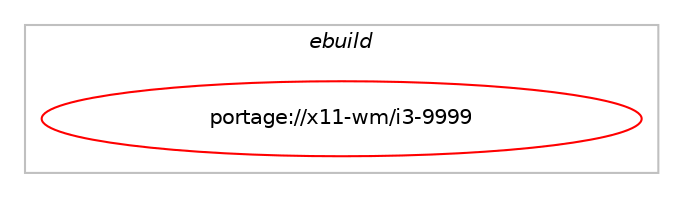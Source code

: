 digraph prolog {

# *************
# Graph options
# *************

newrank=true;
concentrate=true;
compound=true;
graph [rankdir=LR,fontname=Helvetica,fontsize=10,ranksep=1.5];#, ranksep=2.5, nodesep=0.2];
edge  [arrowhead=vee];
node  [fontname=Helvetica,fontsize=10];

# **********
# The ebuild
# **********

subgraph cluster_leftcol {
color=gray;
label=<<i>ebuild</i>>;
id [label="portage://x11-wm/i3-9999", color=red, width=4, href="../x11-wm/i3-9999.svg"];
}

# ****************
# The dependencies
# ****************

subgraph cluster_midcol {
color=gray;
label=<<i>dependencies</i>>;
subgraph cluster_compile {
fillcolor="#eeeeee";
style=filled;
label=<<i>compile</i>>;
# *** BEGIN UNKNOWN DEPENDENCY TYPE (TODO) ***
# id -> equal(use_conditional_group(positive,doc,portage://x11-wm/i3-9999,[package_dependency(portage://x11-wm/i3-9999,install,no,app-text,asciidoc,none,[,,],[],[]),package_dependency(portage://x11-wm/i3-9999,install,no,app-text,xmlto,none,[,,],[],[]),package_dependency(portage://x11-wm/i3-9999,install,no,dev-lang,perl,none,[,,],[],[])]))
# *** END UNKNOWN DEPENDENCY TYPE (TODO) ***

# *** BEGIN UNKNOWN DEPENDENCY TYPE (TODO) ***
# id -> equal(use_conditional_group(positive,test,portage://x11-wm/i3-9999,[package_dependency(portage://x11-wm/i3-9999,install,no,dev-perl,AnyEvent,none,[,,],[],[]),package_dependency(portage://x11-wm/i3-9999,install,no,dev-perl,ExtUtils-PkgConfig,none,[,,],[],[]),package_dependency(portage://x11-wm/i3-9999,install,no,dev-perl,Inline,none,[,,],[],[]),package_dependency(portage://x11-wm/i3-9999,install,no,dev-perl,Inline-C,none,[,,],[],[]),package_dependency(portage://x11-wm/i3-9999,install,no,dev-perl,IPC-Run,none,[,,],[],[]),package_dependency(portage://x11-wm/i3-9999,install,no,dev-perl,local-lib,none,[,,],[],[]),package_dependency(portage://x11-wm/i3-9999,install,no,dev-perl,X11-XCB,none,[,,],[],[]),package_dependency(portage://x11-wm/i3-9999,install,no,virtual,perl-Test-Simple,none,[,,],[],[]),package_dependency(portage://x11-wm/i3-9999,install,no,x11-base,xorg-server,none,[,,],[],[use(enable(xephyr),none)]),package_dependency(portage://x11-wm/i3-9999,install,no,x11-misc,xvfb-run,none,[,,],[],[])]))
# *** END UNKNOWN DEPENDENCY TYPE (TODO) ***

# *** BEGIN UNKNOWN DEPENDENCY TYPE (TODO) ***
# id -> equal(package_dependency(portage://x11-wm/i3-9999,install,no,dev-libs,libev,none,[,,],[],[]))
# *** END UNKNOWN DEPENDENCY TYPE (TODO) ***

# *** BEGIN UNKNOWN DEPENDENCY TYPE (TODO) ***
# id -> equal(package_dependency(portage://x11-wm/i3-9999,install,no,dev-libs,libpcre2,none,[,,],[],[]))
# *** END UNKNOWN DEPENDENCY TYPE (TODO) ***

# *** BEGIN UNKNOWN DEPENDENCY TYPE (TODO) ***
# id -> equal(package_dependency(portage://x11-wm/i3-9999,install,no,dev-libs,yajl,none,[,,],[],[]))
# *** END UNKNOWN DEPENDENCY TYPE (TODO) ***

# *** BEGIN UNKNOWN DEPENDENCY TYPE (TODO) ***
# id -> equal(package_dependency(portage://x11-wm/i3-9999,install,no,x11-libs,cairo,none,[,,],[],[use(enable(X),none),use(enable(xcb),positive)]))
# *** END UNKNOWN DEPENDENCY TYPE (TODO) ***

# *** BEGIN UNKNOWN DEPENDENCY TYPE (TODO) ***
# id -> equal(package_dependency(portage://x11-wm/i3-9999,install,no,x11-libs,libxcb,none,[,,],any_same_slot,[]))
# *** END UNKNOWN DEPENDENCY TYPE (TODO) ***

# *** BEGIN UNKNOWN DEPENDENCY TYPE (TODO) ***
# id -> equal(package_dependency(portage://x11-wm/i3-9999,install,no,x11-libs,libxkbcommon,none,[,,],[],[use(enable(X),none)]))
# *** END UNKNOWN DEPENDENCY TYPE (TODO) ***

# *** BEGIN UNKNOWN DEPENDENCY TYPE (TODO) ***
# id -> equal(package_dependency(portage://x11-wm/i3-9999,install,no,x11-libs,pango,none,[,,],[],[use(enable(X),none)]))
# *** END UNKNOWN DEPENDENCY TYPE (TODO) ***

# *** BEGIN UNKNOWN DEPENDENCY TYPE (TODO) ***
# id -> equal(package_dependency(portage://x11-wm/i3-9999,install,no,x11-libs,startup-notification,none,[,,],[],[]))
# *** END UNKNOWN DEPENDENCY TYPE (TODO) ***

# *** BEGIN UNKNOWN DEPENDENCY TYPE (TODO) ***
# id -> equal(package_dependency(portage://x11-wm/i3-9999,install,no,x11-libs,xcb-util,none,[,,],[],[]))
# *** END UNKNOWN DEPENDENCY TYPE (TODO) ***

# *** BEGIN UNKNOWN DEPENDENCY TYPE (TODO) ***
# id -> equal(package_dependency(portage://x11-wm/i3-9999,install,no,x11-libs,xcb-util-cursor,none,[,,],[],[]))
# *** END UNKNOWN DEPENDENCY TYPE (TODO) ***

# *** BEGIN UNKNOWN DEPENDENCY TYPE (TODO) ***
# id -> equal(package_dependency(portage://x11-wm/i3-9999,install,no,x11-libs,xcb-util-keysyms,none,[,,],[],[]))
# *** END UNKNOWN DEPENDENCY TYPE (TODO) ***

# *** BEGIN UNKNOWN DEPENDENCY TYPE (TODO) ***
# id -> equal(package_dependency(portage://x11-wm/i3-9999,install,no,x11-libs,xcb-util-wm,none,[,,],[],[]))
# *** END UNKNOWN DEPENDENCY TYPE (TODO) ***

# *** BEGIN UNKNOWN DEPENDENCY TYPE (TODO) ***
# id -> equal(package_dependency(portage://x11-wm/i3-9999,install,no,x11-libs,xcb-util-xrm,none,[,,],[],[]))
# *** END UNKNOWN DEPENDENCY TYPE (TODO) ***

# *** BEGIN UNKNOWN DEPENDENCY TYPE (TODO) ***
# id -> equal(package_dependency(portage://x11-wm/i3-9999,install,no,x11-misc,xkeyboard-config,none,[,,],[],[]))
# *** END UNKNOWN DEPENDENCY TYPE (TODO) ***

}
subgraph cluster_compileandrun {
fillcolor="#eeeeee";
style=filled;
label=<<i>compile and run</i>>;
}
subgraph cluster_run {
fillcolor="#eeeeee";
style=filled;
label=<<i>run</i>>;
# *** BEGIN UNKNOWN DEPENDENCY TYPE (TODO) ***
# id -> equal(package_dependency(portage://x11-wm/i3-9999,run,no,dev-lang,perl,none,[,,],[],[]))
# *** END UNKNOWN DEPENDENCY TYPE (TODO) ***

# *** BEGIN UNKNOWN DEPENDENCY TYPE (TODO) ***
# id -> equal(package_dependency(portage://x11-wm/i3-9999,run,no,dev-libs,libev,none,[,,],[],[]))
# *** END UNKNOWN DEPENDENCY TYPE (TODO) ***

# *** BEGIN UNKNOWN DEPENDENCY TYPE (TODO) ***
# id -> equal(package_dependency(portage://x11-wm/i3-9999,run,no,dev-libs,libpcre2,none,[,,],[],[]))
# *** END UNKNOWN DEPENDENCY TYPE (TODO) ***

# *** BEGIN UNKNOWN DEPENDENCY TYPE (TODO) ***
# id -> equal(package_dependency(portage://x11-wm/i3-9999,run,no,dev-libs,yajl,none,[,,],[],[]))
# *** END UNKNOWN DEPENDENCY TYPE (TODO) ***

# *** BEGIN UNKNOWN DEPENDENCY TYPE (TODO) ***
# id -> equal(package_dependency(portage://x11-wm/i3-9999,run,no,dev-perl,AnyEvent-I3,none,[,,],[],[]))
# *** END UNKNOWN DEPENDENCY TYPE (TODO) ***

# *** BEGIN UNKNOWN DEPENDENCY TYPE (TODO) ***
# id -> equal(package_dependency(portage://x11-wm/i3-9999,run,no,dev-perl,JSON-XS,none,[,,],[],[]))
# *** END UNKNOWN DEPENDENCY TYPE (TODO) ***

# *** BEGIN UNKNOWN DEPENDENCY TYPE (TODO) ***
# id -> equal(package_dependency(portage://x11-wm/i3-9999,run,no,x11-libs,cairo,none,[,,],[],[use(enable(X),none),use(enable(xcb),positive)]))
# *** END UNKNOWN DEPENDENCY TYPE (TODO) ***

# *** BEGIN UNKNOWN DEPENDENCY TYPE (TODO) ***
# id -> equal(package_dependency(portage://x11-wm/i3-9999,run,no,x11-libs,libxcb,none,[,,],any_same_slot,[]))
# *** END UNKNOWN DEPENDENCY TYPE (TODO) ***

# *** BEGIN UNKNOWN DEPENDENCY TYPE (TODO) ***
# id -> equal(package_dependency(portage://x11-wm/i3-9999,run,no,x11-libs,libxkbcommon,none,[,,],[],[use(enable(X),none)]))
# *** END UNKNOWN DEPENDENCY TYPE (TODO) ***

# *** BEGIN UNKNOWN DEPENDENCY TYPE (TODO) ***
# id -> equal(package_dependency(portage://x11-wm/i3-9999,run,no,x11-libs,pango,none,[,,],[],[use(enable(X),none)]))
# *** END UNKNOWN DEPENDENCY TYPE (TODO) ***

# *** BEGIN UNKNOWN DEPENDENCY TYPE (TODO) ***
# id -> equal(package_dependency(portage://x11-wm/i3-9999,run,no,x11-libs,startup-notification,none,[,,],[],[]))
# *** END UNKNOWN DEPENDENCY TYPE (TODO) ***

# *** BEGIN UNKNOWN DEPENDENCY TYPE (TODO) ***
# id -> equal(package_dependency(portage://x11-wm/i3-9999,run,no,x11-libs,xcb-util,none,[,,],[],[]))
# *** END UNKNOWN DEPENDENCY TYPE (TODO) ***

# *** BEGIN UNKNOWN DEPENDENCY TYPE (TODO) ***
# id -> equal(package_dependency(portage://x11-wm/i3-9999,run,no,x11-libs,xcb-util-cursor,none,[,,],[],[]))
# *** END UNKNOWN DEPENDENCY TYPE (TODO) ***

# *** BEGIN UNKNOWN DEPENDENCY TYPE (TODO) ***
# id -> equal(package_dependency(portage://x11-wm/i3-9999,run,no,x11-libs,xcb-util-keysyms,none,[,,],[],[]))
# *** END UNKNOWN DEPENDENCY TYPE (TODO) ***

# *** BEGIN UNKNOWN DEPENDENCY TYPE (TODO) ***
# id -> equal(package_dependency(portage://x11-wm/i3-9999,run,no,x11-libs,xcb-util-wm,none,[,,],[],[]))
# *** END UNKNOWN DEPENDENCY TYPE (TODO) ***

# *** BEGIN UNKNOWN DEPENDENCY TYPE (TODO) ***
# id -> equal(package_dependency(portage://x11-wm/i3-9999,run,no,x11-libs,xcb-util-xrm,none,[,,],[],[]))
# *** END UNKNOWN DEPENDENCY TYPE (TODO) ***

# *** BEGIN UNKNOWN DEPENDENCY TYPE (TODO) ***
# id -> equal(package_dependency(portage://x11-wm/i3-9999,run,no,x11-misc,xkeyboard-config,none,[,,],[],[]))
# *** END UNKNOWN DEPENDENCY TYPE (TODO) ***

}
}

# **************
# The candidates
# **************

subgraph cluster_choices {
rank=same;
color=gray;
label=<<i>candidates</i>>;

}

}
